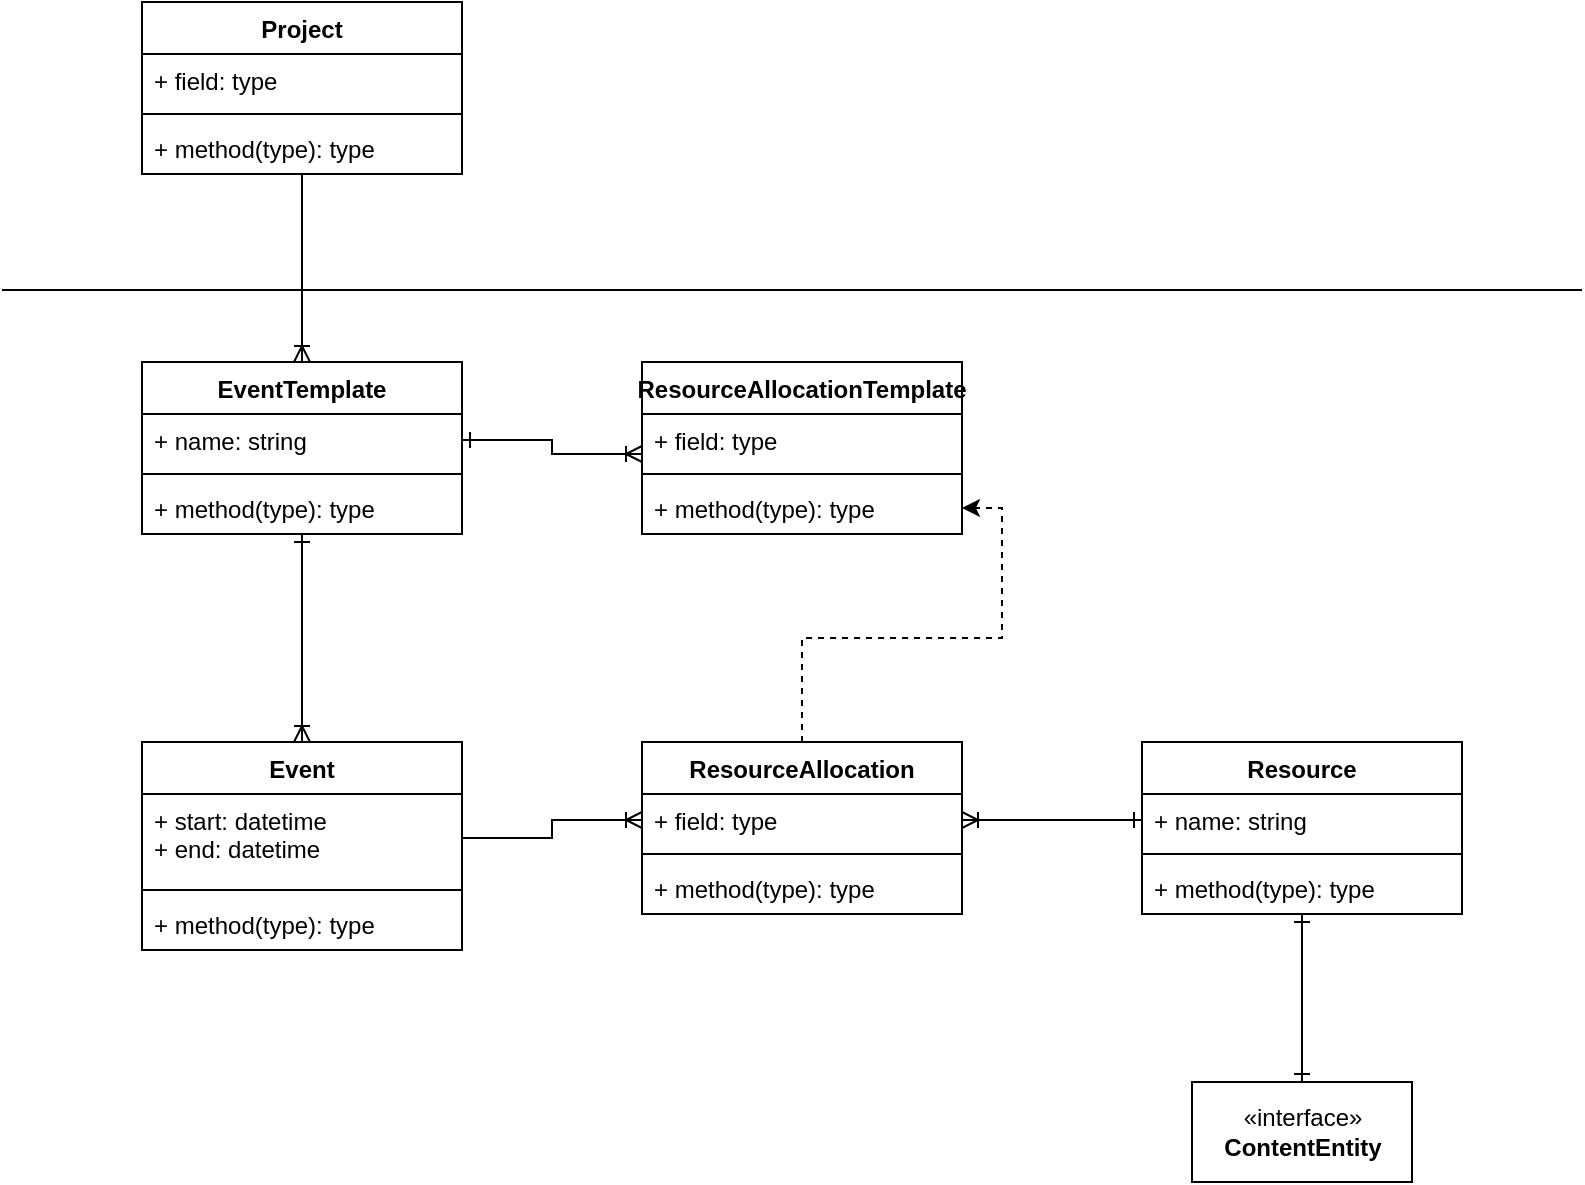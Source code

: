 <mxfile version="13.10.0" type="github">
  <diagram id="fjUCOubWknDg_Pkr6F2H" name="Page-1">
    <mxGraphModel dx="1102" dy="574" grid="1" gridSize="10" guides="1" tooltips="1" connect="1" arrows="1" fold="1" page="1" pageScale="1" pageWidth="850" pageHeight="1100" math="0" shadow="0">
      <root>
        <mxCell id="0" />
        <mxCell id="1" parent="0" />
        <mxCell id="8oBr74GIgmvdzLZzDC9t-1" value="Event" style="swimlane;fontStyle=1;align=center;verticalAlign=top;childLayout=stackLayout;horizontal=1;startSize=26;horizontalStack=0;resizeParent=1;resizeParentMax=0;resizeLast=0;collapsible=1;marginBottom=0;" vertex="1" parent="1">
          <mxGeometry x="110" y="390" width="160" height="104" as="geometry" />
        </mxCell>
        <mxCell id="8oBr74GIgmvdzLZzDC9t-2" value="+ start: datetime&#xa;+ end: datetime&#xa;" style="text;strokeColor=none;fillColor=none;align=left;verticalAlign=top;spacingLeft=4;spacingRight=4;overflow=hidden;rotatable=0;points=[[0,0.5],[1,0.5]];portConstraint=eastwest;" vertex="1" parent="8oBr74GIgmvdzLZzDC9t-1">
          <mxGeometry y="26" width="160" height="44" as="geometry" />
        </mxCell>
        <mxCell id="8oBr74GIgmvdzLZzDC9t-3" value="" style="line;strokeWidth=1;fillColor=none;align=left;verticalAlign=middle;spacingTop=-1;spacingLeft=3;spacingRight=3;rotatable=0;labelPosition=right;points=[];portConstraint=eastwest;" vertex="1" parent="8oBr74GIgmvdzLZzDC9t-1">
          <mxGeometry y="70" width="160" height="8" as="geometry" />
        </mxCell>
        <mxCell id="8oBr74GIgmvdzLZzDC9t-4" value="+ method(type): type" style="text;strokeColor=none;fillColor=none;align=left;verticalAlign=top;spacingLeft=4;spacingRight=4;overflow=hidden;rotatable=0;points=[[0,0.5],[1,0.5]];portConstraint=eastwest;" vertex="1" parent="8oBr74GIgmvdzLZzDC9t-1">
          <mxGeometry y="78" width="160" height="26" as="geometry" />
        </mxCell>
        <mxCell id="8oBr74GIgmvdzLZzDC9t-26" style="edgeStyle=orthogonalEdgeStyle;rounded=0;orthogonalLoop=1;jettySize=auto;html=1;entryX=0.5;entryY=0;entryDx=0;entryDy=0;startArrow=ERone;startFill=0;endArrow=ERone;endFill=0;" edge="1" parent="1" source="8oBr74GIgmvdzLZzDC9t-5" target="8oBr74GIgmvdzLZzDC9t-25">
          <mxGeometry relative="1" as="geometry" />
        </mxCell>
        <mxCell id="8oBr74GIgmvdzLZzDC9t-5" value="Resource" style="swimlane;fontStyle=1;align=center;verticalAlign=top;childLayout=stackLayout;horizontal=1;startSize=26;horizontalStack=0;resizeParent=1;resizeParentMax=0;resizeLast=0;collapsible=1;marginBottom=0;" vertex="1" parent="1">
          <mxGeometry x="610" y="390" width="160" height="86" as="geometry" />
        </mxCell>
        <mxCell id="8oBr74GIgmvdzLZzDC9t-6" value="+ name: string" style="text;strokeColor=none;fillColor=none;align=left;verticalAlign=top;spacingLeft=4;spacingRight=4;overflow=hidden;rotatable=0;points=[[0,0.5],[1,0.5]];portConstraint=eastwest;" vertex="1" parent="8oBr74GIgmvdzLZzDC9t-5">
          <mxGeometry y="26" width="160" height="26" as="geometry" />
        </mxCell>
        <mxCell id="8oBr74GIgmvdzLZzDC9t-7" value="" style="line;strokeWidth=1;fillColor=none;align=left;verticalAlign=middle;spacingTop=-1;spacingLeft=3;spacingRight=3;rotatable=0;labelPosition=right;points=[];portConstraint=eastwest;" vertex="1" parent="8oBr74GIgmvdzLZzDC9t-5">
          <mxGeometry y="52" width="160" height="8" as="geometry" />
        </mxCell>
        <mxCell id="8oBr74GIgmvdzLZzDC9t-8" value="+ method(type): type" style="text;strokeColor=none;fillColor=none;align=left;verticalAlign=top;spacingLeft=4;spacingRight=4;overflow=hidden;rotatable=0;points=[[0,0.5],[1,0.5]];portConstraint=eastwest;" vertex="1" parent="8oBr74GIgmvdzLZzDC9t-5">
          <mxGeometry y="60" width="160" height="26" as="geometry" />
        </mxCell>
        <mxCell id="8oBr74GIgmvdzLZzDC9t-28" style="edgeStyle=orthogonalEdgeStyle;rounded=0;orthogonalLoop=1;jettySize=auto;html=1;startArrow=none;startFill=0;endArrow=classic;endFill=1;dashed=1;" edge="1" parent="1" source="8oBr74GIgmvdzLZzDC9t-9" target="8oBr74GIgmvdzLZzDC9t-23">
          <mxGeometry relative="1" as="geometry" />
        </mxCell>
        <mxCell id="8oBr74GIgmvdzLZzDC9t-9" value="ResourceAllocation" style="swimlane;fontStyle=1;align=center;verticalAlign=top;childLayout=stackLayout;horizontal=1;startSize=26;horizontalStack=0;resizeParent=1;resizeParentMax=0;resizeLast=0;collapsible=1;marginBottom=0;" vertex="1" parent="1">
          <mxGeometry x="360" y="390" width="160" height="86" as="geometry" />
        </mxCell>
        <mxCell id="8oBr74GIgmvdzLZzDC9t-10" value="+ field: type" style="text;strokeColor=none;fillColor=none;align=left;verticalAlign=top;spacingLeft=4;spacingRight=4;overflow=hidden;rotatable=0;points=[[0,0.5],[1,0.5]];portConstraint=eastwest;" vertex="1" parent="8oBr74GIgmvdzLZzDC9t-9">
          <mxGeometry y="26" width="160" height="26" as="geometry" />
        </mxCell>
        <mxCell id="8oBr74GIgmvdzLZzDC9t-11" value="" style="line;strokeWidth=1;fillColor=none;align=left;verticalAlign=middle;spacingTop=-1;spacingLeft=3;spacingRight=3;rotatable=0;labelPosition=right;points=[];portConstraint=eastwest;" vertex="1" parent="8oBr74GIgmvdzLZzDC9t-9">
          <mxGeometry y="52" width="160" height="8" as="geometry" />
        </mxCell>
        <mxCell id="8oBr74GIgmvdzLZzDC9t-12" value="+ method(type): type" style="text;strokeColor=none;fillColor=none;align=left;verticalAlign=top;spacingLeft=4;spacingRight=4;overflow=hidden;rotatable=0;points=[[0,0.5],[1,0.5]];portConstraint=eastwest;" vertex="1" parent="8oBr74GIgmvdzLZzDC9t-9">
          <mxGeometry y="60" width="160" height="26" as="geometry" />
        </mxCell>
        <mxCell id="8oBr74GIgmvdzLZzDC9t-13" style="edgeStyle=orthogonalEdgeStyle;rounded=0;orthogonalLoop=1;jettySize=auto;html=1;endArrow=ERoneToMany;endFill=0;" edge="1" parent="1" source="8oBr74GIgmvdzLZzDC9t-2" target="8oBr74GIgmvdzLZzDC9t-10">
          <mxGeometry relative="1" as="geometry" />
        </mxCell>
        <mxCell id="8oBr74GIgmvdzLZzDC9t-14" style="edgeStyle=orthogonalEdgeStyle;rounded=0;orthogonalLoop=1;jettySize=auto;html=1;entryX=0;entryY=0.5;entryDx=0;entryDy=0;endArrow=ERone;endFill=0;startArrow=ERoneToMany;startFill=0;" edge="1" parent="1" source="8oBr74GIgmvdzLZzDC9t-10" target="8oBr74GIgmvdzLZzDC9t-6">
          <mxGeometry relative="1" as="geometry" />
        </mxCell>
        <mxCell id="8oBr74GIgmvdzLZzDC9t-19" style="edgeStyle=orthogonalEdgeStyle;rounded=0;orthogonalLoop=1;jettySize=auto;html=1;entryX=0.5;entryY=0;entryDx=0;entryDy=0;startArrow=ERone;startFill=0;endArrow=ERoneToMany;endFill=0;" edge="1" parent="1" source="8oBr74GIgmvdzLZzDC9t-15" target="8oBr74GIgmvdzLZzDC9t-1">
          <mxGeometry relative="1" as="geometry" />
        </mxCell>
        <mxCell id="8oBr74GIgmvdzLZzDC9t-15" value="EventTemplate" style="swimlane;fontStyle=1;align=center;verticalAlign=top;childLayout=stackLayout;horizontal=1;startSize=26;horizontalStack=0;resizeParent=1;resizeParentMax=0;resizeLast=0;collapsible=1;marginBottom=0;" vertex="1" parent="1">
          <mxGeometry x="110" y="200" width="160" height="86" as="geometry" />
        </mxCell>
        <mxCell id="8oBr74GIgmvdzLZzDC9t-16" value="+ name: string" style="text;strokeColor=none;fillColor=none;align=left;verticalAlign=top;spacingLeft=4;spacingRight=4;overflow=hidden;rotatable=0;points=[[0,0.5],[1,0.5]];portConstraint=eastwest;" vertex="1" parent="8oBr74GIgmvdzLZzDC9t-15">
          <mxGeometry y="26" width="160" height="26" as="geometry" />
        </mxCell>
        <mxCell id="8oBr74GIgmvdzLZzDC9t-17" value="" style="line;strokeWidth=1;fillColor=none;align=left;verticalAlign=middle;spacingTop=-1;spacingLeft=3;spacingRight=3;rotatable=0;labelPosition=right;points=[];portConstraint=eastwest;" vertex="1" parent="8oBr74GIgmvdzLZzDC9t-15">
          <mxGeometry y="52" width="160" height="8" as="geometry" />
        </mxCell>
        <mxCell id="8oBr74GIgmvdzLZzDC9t-18" value="+ method(type): type" style="text;strokeColor=none;fillColor=none;align=left;verticalAlign=top;spacingLeft=4;spacingRight=4;overflow=hidden;rotatable=0;points=[[0,0.5],[1,0.5]];portConstraint=eastwest;" vertex="1" parent="8oBr74GIgmvdzLZzDC9t-15">
          <mxGeometry y="60" width="160" height="26" as="geometry" />
        </mxCell>
        <mxCell id="8oBr74GIgmvdzLZzDC9t-20" value="ResourceAllocationTemplate" style="swimlane;fontStyle=1;align=center;verticalAlign=top;childLayout=stackLayout;horizontal=1;startSize=26;horizontalStack=0;resizeParent=1;resizeParentMax=0;resizeLast=0;collapsible=1;marginBottom=0;" vertex="1" parent="1">
          <mxGeometry x="360" y="200" width="160" height="86" as="geometry" />
        </mxCell>
        <mxCell id="8oBr74GIgmvdzLZzDC9t-21" value="+ field: type" style="text;strokeColor=none;fillColor=none;align=left;verticalAlign=top;spacingLeft=4;spacingRight=4;overflow=hidden;rotatable=0;points=[[0,0.5],[1,0.5]];portConstraint=eastwest;" vertex="1" parent="8oBr74GIgmvdzLZzDC9t-20">
          <mxGeometry y="26" width="160" height="26" as="geometry" />
        </mxCell>
        <mxCell id="8oBr74GIgmvdzLZzDC9t-22" value="" style="line;strokeWidth=1;fillColor=none;align=left;verticalAlign=middle;spacingTop=-1;spacingLeft=3;spacingRight=3;rotatable=0;labelPosition=right;points=[];portConstraint=eastwest;" vertex="1" parent="8oBr74GIgmvdzLZzDC9t-20">
          <mxGeometry y="52" width="160" height="8" as="geometry" />
        </mxCell>
        <mxCell id="8oBr74GIgmvdzLZzDC9t-23" value="+ method(type): type" style="text;strokeColor=none;fillColor=none;align=left;verticalAlign=top;spacingLeft=4;spacingRight=4;overflow=hidden;rotatable=0;points=[[0,0.5],[1,0.5]];portConstraint=eastwest;" vertex="1" parent="8oBr74GIgmvdzLZzDC9t-20">
          <mxGeometry y="60" width="160" height="26" as="geometry" />
        </mxCell>
        <mxCell id="8oBr74GIgmvdzLZzDC9t-24" style="edgeStyle=orthogonalEdgeStyle;rounded=0;orthogonalLoop=1;jettySize=auto;html=1;entryX=0;entryY=0.769;entryDx=0;entryDy=0;entryPerimeter=0;startArrow=ERone;startFill=0;endArrow=ERoneToMany;endFill=0;" edge="1" parent="1" source="8oBr74GIgmvdzLZzDC9t-16" target="8oBr74GIgmvdzLZzDC9t-21">
          <mxGeometry relative="1" as="geometry" />
        </mxCell>
        <mxCell id="8oBr74GIgmvdzLZzDC9t-25" value="«interface»&lt;br&gt;&lt;b&gt;ContentEntity&lt;/b&gt;" style="html=1;" vertex="1" parent="1">
          <mxGeometry x="635" y="560" width="110" height="50" as="geometry" />
        </mxCell>
        <mxCell id="8oBr74GIgmvdzLZzDC9t-30" value="" style="line;strokeWidth=1;fillColor=none;align=left;verticalAlign=middle;spacingTop=-1;spacingLeft=3;spacingRight=3;rotatable=0;labelPosition=right;points=[];portConstraint=eastwest;" vertex="1" parent="1">
          <mxGeometry x="40" y="160" width="790" height="8" as="geometry" />
        </mxCell>
        <mxCell id="8oBr74GIgmvdzLZzDC9t-36" style="edgeStyle=orthogonalEdgeStyle;rounded=0;orthogonalLoop=1;jettySize=auto;html=1;entryX=0.5;entryY=0;entryDx=0;entryDy=0;startArrow=none;startFill=0;endArrow=ERoneToMany;endFill=0;" edge="1" parent="1" source="8oBr74GIgmvdzLZzDC9t-31" target="8oBr74GIgmvdzLZzDC9t-15">
          <mxGeometry relative="1" as="geometry" />
        </mxCell>
        <mxCell id="8oBr74GIgmvdzLZzDC9t-31" value="Project" style="swimlane;fontStyle=1;align=center;verticalAlign=top;childLayout=stackLayout;horizontal=1;startSize=26;horizontalStack=0;resizeParent=1;resizeParentMax=0;resizeLast=0;collapsible=1;marginBottom=0;" vertex="1" parent="1">
          <mxGeometry x="110" y="20" width="160" height="86" as="geometry" />
        </mxCell>
        <mxCell id="8oBr74GIgmvdzLZzDC9t-32" value="+ field: type" style="text;strokeColor=none;fillColor=none;align=left;verticalAlign=top;spacingLeft=4;spacingRight=4;overflow=hidden;rotatable=0;points=[[0,0.5],[1,0.5]];portConstraint=eastwest;" vertex="1" parent="8oBr74GIgmvdzLZzDC9t-31">
          <mxGeometry y="26" width="160" height="26" as="geometry" />
        </mxCell>
        <mxCell id="8oBr74GIgmvdzLZzDC9t-33" value="" style="line;strokeWidth=1;fillColor=none;align=left;verticalAlign=middle;spacingTop=-1;spacingLeft=3;spacingRight=3;rotatable=0;labelPosition=right;points=[];portConstraint=eastwest;" vertex="1" parent="8oBr74GIgmvdzLZzDC9t-31">
          <mxGeometry y="52" width="160" height="8" as="geometry" />
        </mxCell>
        <mxCell id="8oBr74GIgmvdzLZzDC9t-34" value="+ method(type): type" style="text;strokeColor=none;fillColor=none;align=left;verticalAlign=top;spacingLeft=4;spacingRight=4;overflow=hidden;rotatable=0;points=[[0,0.5],[1,0.5]];portConstraint=eastwest;" vertex="1" parent="8oBr74GIgmvdzLZzDC9t-31">
          <mxGeometry y="60" width="160" height="26" as="geometry" />
        </mxCell>
      </root>
    </mxGraphModel>
  </diagram>
</mxfile>
